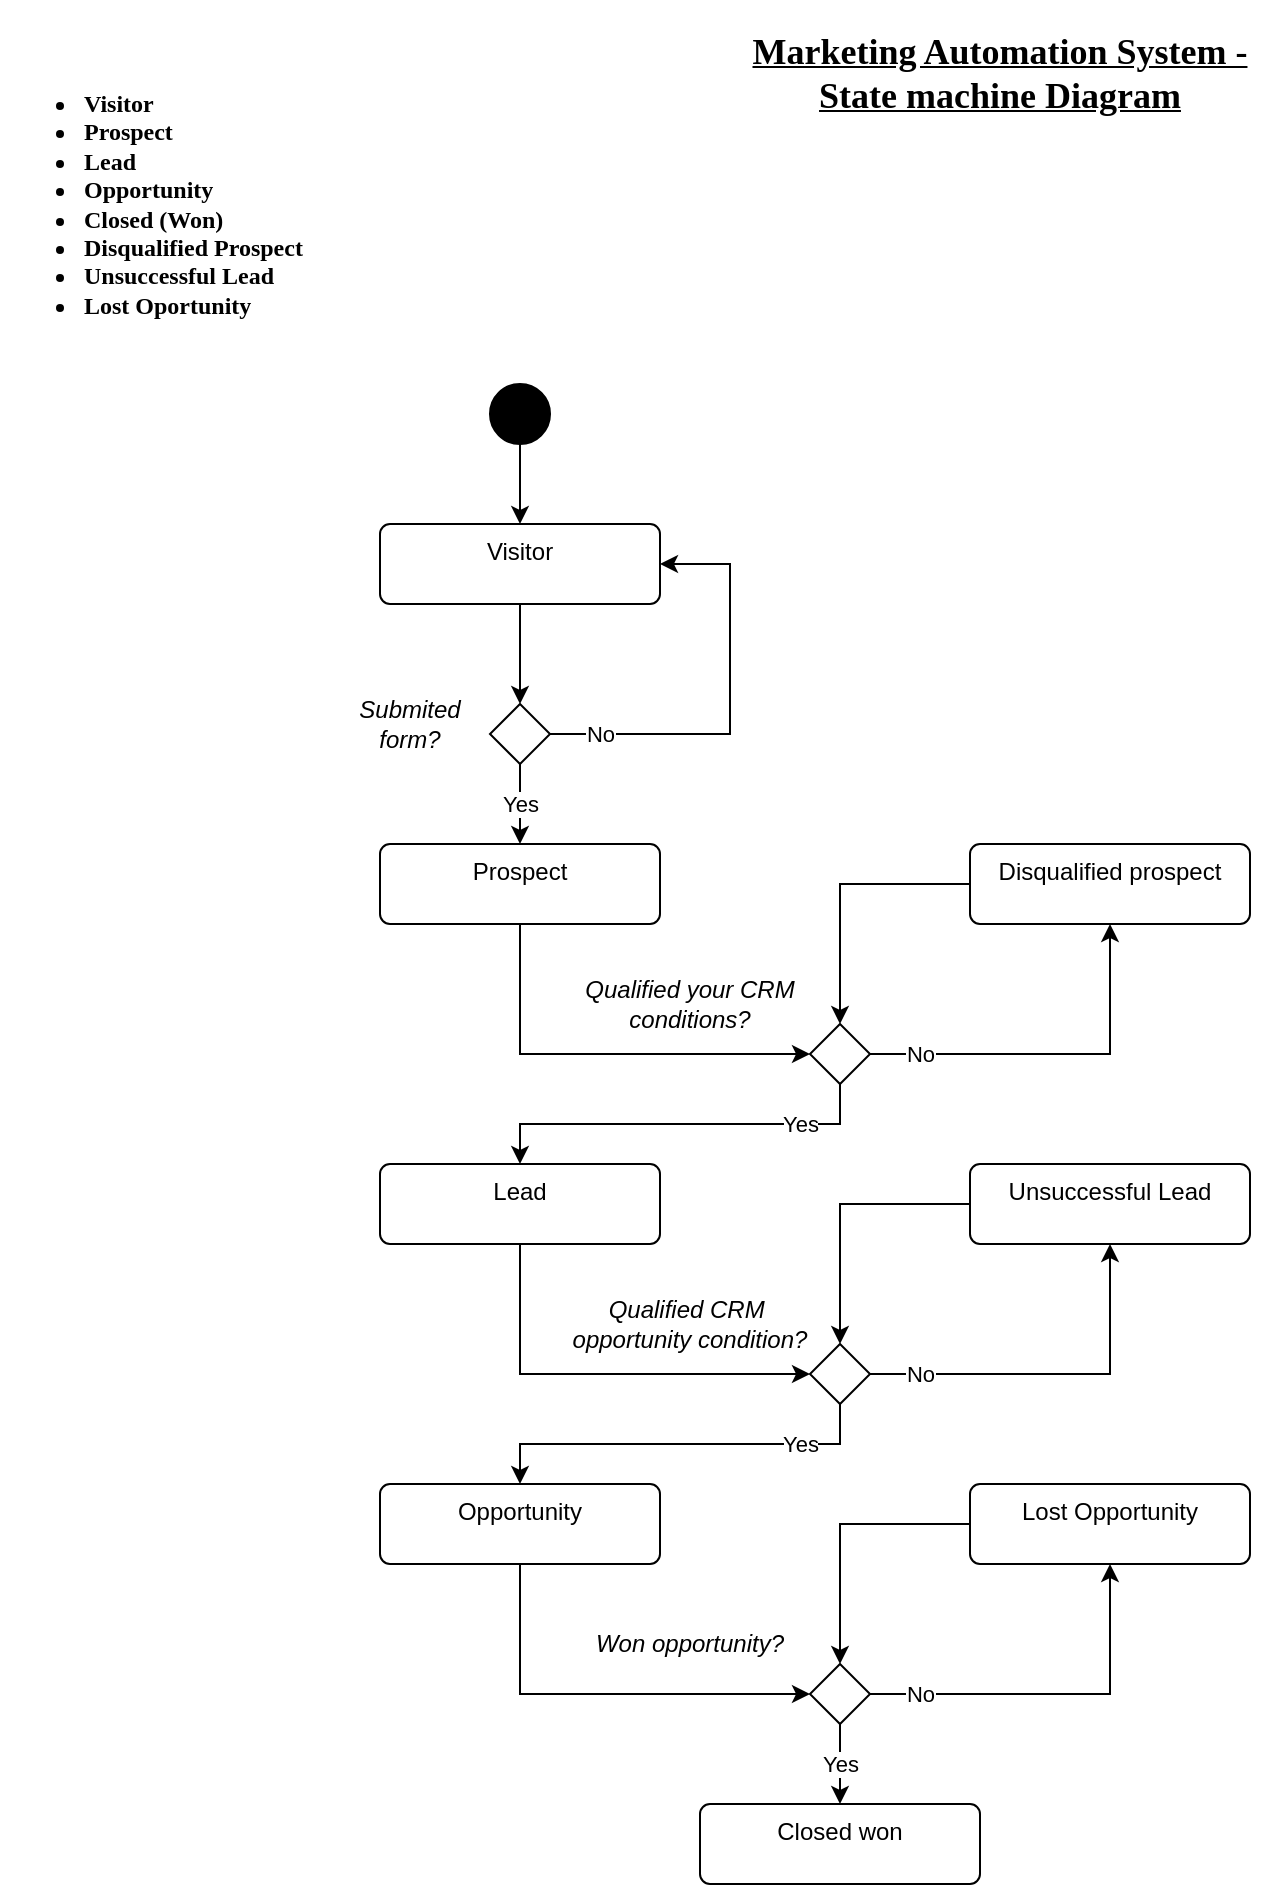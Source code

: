 <mxfile version="21.2.9" type="device">
  <diagram name="Página-1" id="CHICu-SeL4IUidQOmkQ4">
    <mxGraphModel dx="874" dy="476" grid="1" gridSize="10" guides="1" tooltips="1" connect="1" arrows="1" fold="1" page="1" pageScale="1" pageWidth="827" pageHeight="1169" background="#ffffff" math="0" shadow="0">
      <root>
        <mxCell id="0" />
        <mxCell id="1" parent="0" />
        <mxCell id="YOyTeJxrB40lh82wLoiV-1" value="&lt;ul&gt;&lt;li&gt;Visitor&lt;/li&gt;&lt;li&gt;Prospect&lt;/li&gt;&lt;li&gt;Lead&lt;/li&gt;&lt;li&gt;Opportunity&lt;/li&gt;&lt;li&gt;Closed (Won)&lt;/li&gt;&lt;li&gt;Disqualified Prospect&lt;/li&gt;&lt;li&gt;Unsuccessful Lead&lt;/li&gt;&lt;li&gt;Lost Oportunity&lt;/li&gt;&lt;/ul&gt;" style="text;html=1;strokeColor=none;fillColor=none;align=left;verticalAlign=middle;whiteSpace=wrap;rounded=0;fontFamily=Coming Soon;fontSource=https%3A%2F%2Ffonts.googleapis.com%2Fcss%3Ffamily%3DComing%2BSoon;fontStyle=1" parent="1" vertex="1">
          <mxGeometry x="40" y="40" width="200" height="160" as="geometry" />
        </mxCell>
        <mxCell id="YOyTeJxrB40lh82wLoiV-2" value="&lt;h2&gt;&lt;font face=&quot;Coming Soon&quot;&gt;&lt;u&gt;Marketing Automation System - State machine Diagram&lt;/u&gt;&lt;/font&gt;&lt;/h2&gt;" style="text;html=1;strokeColor=none;fillColor=none;align=center;verticalAlign=middle;whiteSpace=wrap;rounded=0;" parent="1" vertex="1">
          <mxGeometry x="400" y="40" width="280" height="30" as="geometry" />
        </mxCell>
        <mxCell id="NZfEcRjFhl8NQlEUnbck-3" value="" style="edgeStyle=orthogonalEdgeStyle;rounded=0;orthogonalLoop=1;jettySize=auto;html=1;" edge="1" parent="1" source="NZfEcRjFhl8NQlEUnbck-1" target="NZfEcRjFhl8NQlEUnbck-2">
          <mxGeometry relative="1" as="geometry" />
        </mxCell>
        <mxCell id="NZfEcRjFhl8NQlEUnbck-1" value="" style="ellipse;fillColor=strokeColor;html=1;" vertex="1" parent="1">
          <mxGeometry x="285" y="210" width="30" height="30" as="geometry" />
        </mxCell>
        <mxCell id="NZfEcRjFhl8NQlEUnbck-5" value="" style="edgeStyle=orthogonalEdgeStyle;rounded=0;orthogonalLoop=1;jettySize=auto;html=1;" edge="1" parent="1" source="NZfEcRjFhl8NQlEUnbck-2" target="NZfEcRjFhl8NQlEUnbck-4">
          <mxGeometry relative="1" as="geometry" />
        </mxCell>
        <mxCell id="NZfEcRjFhl8NQlEUnbck-2" value="Visitor" style="html=1;align=center;verticalAlign=top;rounded=1;absoluteArcSize=1;arcSize=10;dashed=0;whiteSpace=wrap;" vertex="1" parent="1">
          <mxGeometry x="230" y="280" width="140" height="40" as="geometry" />
        </mxCell>
        <mxCell id="NZfEcRjFhl8NQlEUnbck-6" value="No" style="edgeStyle=orthogonalEdgeStyle;rounded=0;orthogonalLoop=1;jettySize=auto;html=1;entryX=1;entryY=0.5;entryDx=0;entryDy=0;" edge="1" parent="1" source="NZfEcRjFhl8NQlEUnbck-4" target="NZfEcRjFhl8NQlEUnbck-2">
          <mxGeometry x="-0.762" relative="1" as="geometry">
            <Array as="points">
              <mxPoint x="405" y="385" />
              <mxPoint x="405" y="300" />
            </Array>
            <mxPoint as="offset" />
          </mxGeometry>
        </mxCell>
        <mxCell id="NZfEcRjFhl8NQlEUnbck-8" value="Yes" style="edgeStyle=orthogonalEdgeStyle;rounded=0;orthogonalLoop=1;jettySize=auto;html=1;" edge="1" parent="1" source="NZfEcRjFhl8NQlEUnbck-4" target="NZfEcRjFhl8NQlEUnbck-7">
          <mxGeometry relative="1" as="geometry" />
        </mxCell>
        <mxCell id="NZfEcRjFhl8NQlEUnbck-4" value="" style="rhombus;" vertex="1" parent="1">
          <mxGeometry x="285" y="370" width="30" height="30" as="geometry" />
        </mxCell>
        <mxCell id="NZfEcRjFhl8NQlEUnbck-12" style="edgeStyle=orthogonalEdgeStyle;rounded=0;orthogonalLoop=1;jettySize=auto;html=1;entryX=0;entryY=0.5;entryDx=0;entryDy=0;" edge="1" parent="1" source="NZfEcRjFhl8NQlEUnbck-7" target="NZfEcRjFhl8NQlEUnbck-11">
          <mxGeometry relative="1" as="geometry">
            <Array as="points">
              <mxPoint x="300" y="545" />
            </Array>
          </mxGeometry>
        </mxCell>
        <mxCell id="NZfEcRjFhl8NQlEUnbck-7" value="Prospect" style="html=1;align=center;verticalAlign=top;rounded=1;absoluteArcSize=1;arcSize=10;dashed=0;whiteSpace=wrap;" vertex="1" parent="1">
          <mxGeometry x="230" y="440" width="140" height="40" as="geometry" />
        </mxCell>
        <mxCell id="NZfEcRjFhl8NQlEUnbck-9" value="Submited form?" style="text;html=1;strokeColor=none;fillColor=none;align=center;verticalAlign=middle;whiteSpace=wrap;rounded=0;fontStyle=2" vertex="1" parent="1">
          <mxGeometry x="205" y="360" width="80" height="40" as="geometry" />
        </mxCell>
        <mxCell id="NZfEcRjFhl8NQlEUnbck-14" value="No" style="edgeStyle=orthogonalEdgeStyle;rounded=0;orthogonalLoop=1;jettySize=auto;html=1;exitX=1;exitY=0.5;exitDx=0;exitDy=0;entryX=0.5;entryY=1;entryDx=0;entryDy=0;" edge="1" parent="1" source="NZfEcRjFhl8NQlEUnbck-11" target="NZfEcRjFhl8NQlEUnbck-13">
          <mxGeometry x="-0.73" relative="1" as="geometry">
            <mxPoint as="offset" />
          </mxGeometry>
        </mxCell>
        <mxCell id="NZfEcRjFhl8NQlEUnbck-17" value="Yes" style="edgeStyle=orthogonalEdgeStyle;rounded=0;orthogonalLoop=1;jettySize=auto;html=1;exitX=0.5;exitY=1;exitDx=0;exitDy=0;entryX=0.5;entryY=0;entryDx=0;entryDy=0;" edge="1" parent="1" source="NZfEcRjFhl8NQlEUnbck-11" target="NZfEcRjFhl8NQlEUnbck-16">
          <mxGeometry x="-0.6" relative="1" as="geometry">
            <mxPoint as="offset" />
          </mxGeometry>
        </mxCell>
        <mxCell id="NZfEcRjFhl8NQlEUnbck-11" value="" style="rhombus;" vertex="1" parent="1">
          <mxGeometry x="445" y="530" width="30" height="30" as="geometry" />
        </mxCell>
        <mxCell id="NZfEcRjFhl8NQlEUnbck-15" style="edgeStyle=orthogonalEdgeStyle;rounded=0;orthogonalLoop=1;jettySize=auto;html=1;exitX=0;exitY=0.5;exitDx=0;exitDy=0;entryX=0.5;entryY=0;entryDx=0;entryDy=0;" edge="1" parent="1" source="NZfEcRjFhl8NQlEUnbck-13" target="NZfEcRjFhl8NQlEUnbck-11">
          <mxGeometry relative="1" as="geometry" />
        </mxCell>
        <mxCell id="NZfEcRjFhl8NQlEUnbck-13" value="Disqualified prospect" style="html=1;align=center;verticalAlign=top;rounded=1;absoluteArcSize=1;arcSize=10;dashed=0;whiteSpace=wrap;" vertex="1" parent="1">
          <mxGeometry x="525" y="440" width="140" height="40" as="geometry" />
        </mxCell>
        <mxCell id="NZfEcRjFhl8NQlEUnbck-22" style="edgeStyle=orthogonalEdgeStyle;rounded=0;orthogonalLoop=1;jettySize=auto;html=1;exitX=0.5;exitY=1;exitDx=0;exitDy=0;entryX=0;entryY=0.5;entryDx=0;entryDy=0;" edge="1" parent="1" source="NZfEcRjFhl8NQlEUnbck-16" target="NZfEcRjFhl8NQlEUnbck-18">
          <mxGeometry relative="1" as="geometry" />
        </mxCell>
        <mxCell id="NZfEcRjFhl8NQlEUnbck-16" value="Lead" style="html=1;align=center;verticalAlign=top;rounded=1;absoluteArcSize=1;arcSize=10;dashed=0;whiteSpace=wrap;" vertex="1" parent="1">
          <mxGeometry x="230" y="600" width="140" height="40" as="geometry" />
        </mxCell>
        <mxCell id="NZfEcRjFhl8NQlEUnbck-20" value="No" style="edgeStyle=orthogonalEdgeStyle;rounded=0;orthogonalLoop=1;jettySize=auto;html=1;exitX=1;exitY=0.5;exitDx=0;exitDy=0;entryX=0.5;entryY=1;entryDx=0;entryDy=0;" edge="1" parent="1" source="NZfEcRjFhl8NQlEUnbck-18" target="NZfEcRjFhl8NQlEUnbck-19">
          <mxGeometry x="-0.73" relative="1" as="geometry">
            <mxPoint as="offset" />
          </mxGeometry>
        </mxCell>
        <mxCell id="NZfEcRjFhl8NQlEUnbck-26" value="Yes" style="edgeStyle=orthogonalEdgeStyle;rounded=0;orthogonalLoop=1;jettySize=auto;html=1;exitX=0.5;exitY=1;exitDx=0;exitDy=0;entryX=0.5;entryY=0;entryDx=0;entryDy=0;" edge="1" parent="1" source="NZfEcRjFhl8NQlEUnbck-18" target="NZfEcRjFhl8NQlEUnbck-25">
          <mxGeometry x="-0.6" relative="1" as="geometry">
            <mxPoint as="offset" />
          </mxGeometry>
        </mxCell>
        <mxCell id="NZfEcRjFhl8NQlEUnbck-18" value="" style="rhombus;" vertex="1" parent="1">
          <mxGeometry x="445" y="690" width="30" height="30" as="geometry" />
        </mxCell>
        <mxCell id="NZfEcRjFhl8NQlEUnbck-21" style="edgeStyle=orthogonalEdgeStyle;rounded=0;orthogonalLoop=1;jettySize=auto;html=1;exitX=0;exitY=0.5;exitDx=0;exitDy=0;entryX=0.5;entryY=0;entryDx=0;entryDy=0;" edge="1" parent="1" source="NZfEcRjFhl8NQlEUnbck-19" target="NZfEcRjFhl8NQlEUnbck-18">
          <mxGeometry relative="1" as="geometry" />
        </mxCell>
        <mxCell id="NZfEcRjFhl8NQlEUnbck-19" value="Unsuccessful Lead" style="html=1;align=center;verticalAlign=top;rounded=1;absoluteArcSize=1;arcSize=10;dashed=0;whiteSpace=wrap;" vertex="1" parent="1">
          <mxGeometry x="525" y="600" width="140" height="40" as="geometry" />
        </mxCell>
        <mxCell id="NZfEcRjFhl8NQlEUnbck-23" value="Qualified your CRM conditions?" style="text;html=1;strokeColor=none;fillColor=none;align=center;verticalAlign=middle;whiteSpace=wrap;rounded=0;fontStyle=2" vertex="1" parent="1">
          <mxGeometry x="325" y="500" width="120" height="40" as="geometry" />
        </mxCell>
        <mxCell id="NZfEcRjFhl8NQlEUnbck-24" value="Qualified CRM&amp;nbsp; opportunity condition?" style="text;html=1;strokeColor=none;fillColor=none;align=center;verticalAlign=middle;whiteSpace=wrap;rounded=0;fontStyle=2" vertex="1" parent="1">
          <mxGeometry x="325" y="660" width="120" height="40" as="geometry" />
        </mxCell>
        <mxCell id="NZfEcRjFhl8NQlEUnbck-28" style="edgeStyle=orthogonalEdgeStyle;rounded=0;orthogonalLoop=1;jettySize=auto;html=1;exitX=0.5;exitY=1;exitDx=0;exitDy=0;entryX=0;entryY=0.5;entryDx=0;entryDy=0;" edge="1" parent="1" source="NZfEcRjFhl8NQlEUnbck-25" target="NZfEcRjFhl8NQlEUnbck-27">
          <mxGeometry relative="1" as="geometry" />
        </mxCell>
        <mxCell id="NZfEcRjFhl8NQlEUnbck-25" value="Opportunity" style="html=1;align=center;verticalAlign=top;rounded=1;absoluteArcSize=1;arcSize=10;dashed=0;whiteSpace=wrap;" vertex="1" parent="1">
          <mxGeometry x="230" y="760" width="140" height="40" as="geometry" />
        </mxCell>
        <mxCell id="NZfEcRjFhl8NQlEUnbck-30" value="No" style="edgeStyle=orthogonalEdgeStyle;rounded=0;orthogonalLoop=1;jettySize=auto;html=1;exitX=1;exitY=0.5;exitDx=0;exitDy=0;entryX=0.5;entryY=1;entryDx=0;entryDy=0;" edge="1" parent="1" source="NZfEcRjFhl8NQlEUnbck-27" target="NZfEcRjFhl8NQlEUnbck-29">
          <mxGeometry x="-0.73" relative="1" as="geometry">
            <mxPoint as="offset" />
          </mxGeometry>
        </mxCell>
        <mxCell id="NZfEcRjFhl8NQlEUnbck-34" value="Yes" style="edgeStyle=orthogonalEdgeStyle;rounded=0;orthogonalLoop=1;jettySize=auto;html=1;" edge="1" parent="1" source="NZfEcRjFhl8NQlEUnbck-27" target="NZfEcRjFhl8NQlEUnbck-33">
          <mxGeometry relative="1" as="geometry" />
        </mxCell>
        <mxCell id="NZfEcRjFhl8NQlEUnbck-27" value="" style="rhombus;" vertex="1" parent="1">
          <mxGeometry x="445" y="850" width="30" height="30" as="geometry" />
        </mxCell>
        <mxCell id="NZfEcRjFhl8NQlEUnbck-31" style="edgeStyle=orthogonalEdgeStyle;rounded=0;orthogonalLoop=1;jettySize=auto;html=1;exitX=0;exitY=0.5;exitDx=0;exitDy=0;entryX=0.5;entryY=0;entryDx=0;entryDy=0;" edge="1" parent="1" source="NZfEcRjFhl8NQlEUnbck-29" target="NZfEcRjFhl8NQlEUnbck-27">
          <mxGeometry relative="1" as="geometry" />
        </mxCell>
        <mxCell id="NZfEcRjFhl8NQlEUnbck-29" value="Lost Opportunity" style="html=1;align=center;verticalAlign=top;rounded=1;absoluteArcSize=1;arcSize=10;dashed=0;whiteSpace=wrap;" vertex="1" parent="1">
          <mxGeometry x="525" y="760" width="140" height="40" as="geometry" />
        </mxCell>
        <mxCell id="NZfEcRjFhl8NQlEUnbck-32" value="Won opportunity?" style="text;html=1;strokeColor=none;fillColor=none;align=center;verticalAlign=middle;whiteSpace=wrap;rounded=0;fontStyle=2" vertex="1" parent="1">
          <mxGeometry x="325" y="820" width="120" height="40" as="geometry" />
        </mxCell>
        <mxCell id="NZfEcRjFhl8NQlEUnbck-33" value="Closed won" style="html=1;align=center;verticalAlign=top;rounded=1;absoluteArcSize=1;arcSize=10;dashed=0;whiteSpace=wrap;" vertex="1" parent="1">
          <mxGeometry x="390" y="920" width="140" height="40" as="geometry" />
        </mxCell>
      </root>
    </mxGraphModel>
  </diagram>
</mxfile>
